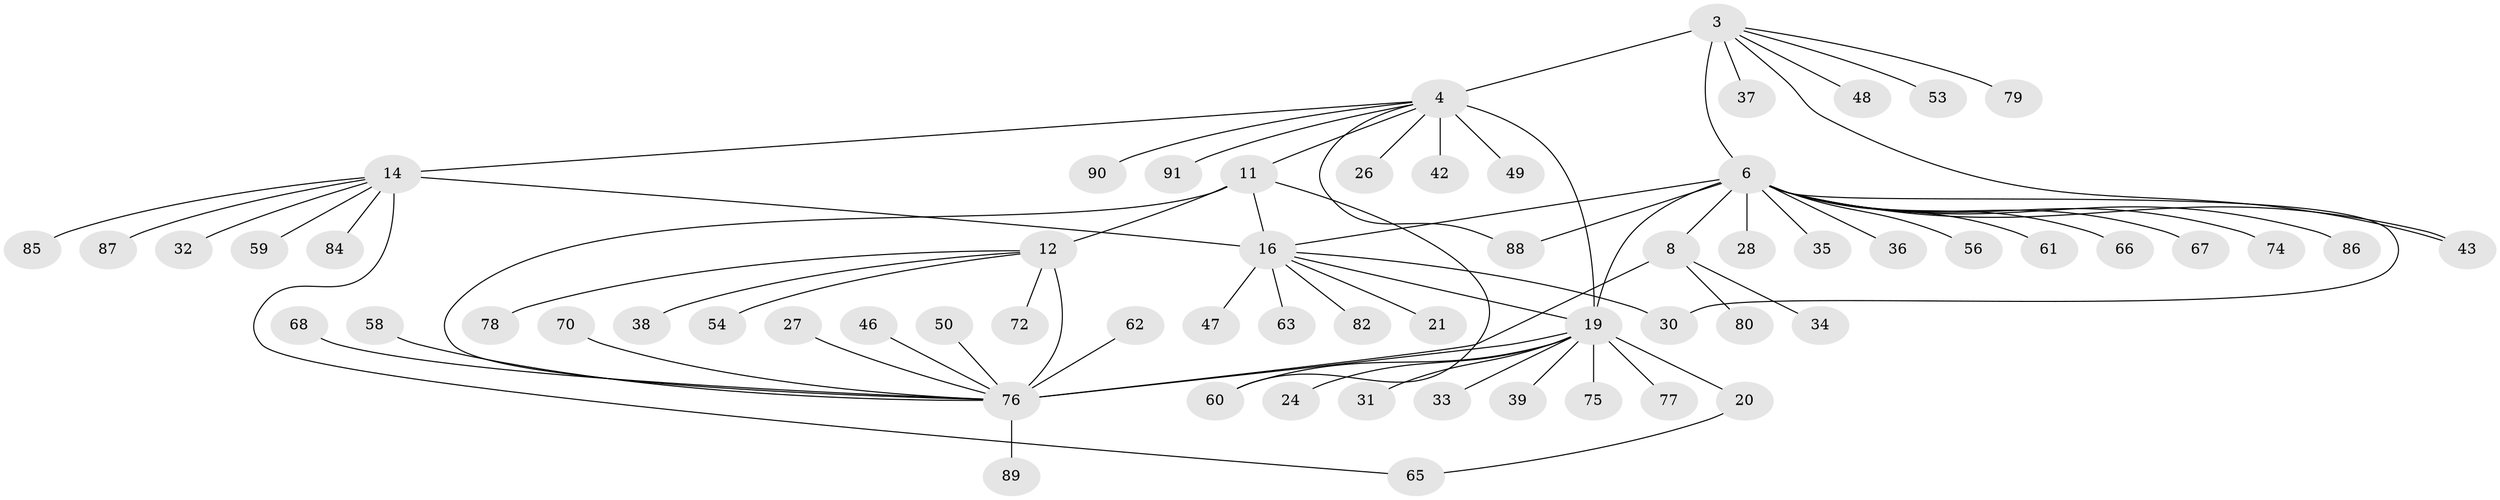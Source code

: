 // original degree distribution, {6: 0.03296703296703297, 10: 0.02197802197802198, 5: 0.06593406593406594, 8: 0.02197802197802198, 13: 0.01098901098901099, 4: 0.02197802197802198, 14: 0.01098901098901099, 7: 0.02197802197802198, 9: 0.01098901098901099, 3: 0.054945054945054944, 1: 0.5824175824175825, 2: 0.14285714285714285}
// Generated by graph-tools (version 1.1) at 2025/58/03/04/25 21:58:03]
// undirected, 63 vertices, 74 edges
graph export_dot {
graph [start="1"]
  node [color=gray90,style=filled];
  3 [super="+1"];
  4 [super="+2"];
  6 [super="+5"];
  8 [super="+7"];
  11;
  12 [super="+9"];
  14 [super="+13"];
  16 [super="+15"];
  19 [super="+17"];
  20 [super="+18"];
  21;
  24;
  26;
  27;
  28;
  30;
  31;
  32;
  33;
  34;
  35;
  36;
  37;
  38;
  39;
  42;
  43;
  46;
  47;
  48;
  49;
  50;
  53;
  54;
  56 [super="+55"];
  58;
  59;
  60;
  61;
  62;
  63;
  65;
  66 [super="+41+45"];
  67;
  68;
  70;
  72;
  74 [super="+64"];
  75;
  76 [super="+10+29"];
  77;
  78 [super="+44"];
  79;
  80 [super="+69+71"];
  82;
  84 [super="+83"];
  85;
  86 [super="+57"];
  87;
  88;
  89;
  90;
  91;
  3 -- 4 [weight=4];
  3 -- 48;
  3 -- 53;
  3 -- 79;
  3 -- 37;
  3 -- 43;
  3 -- 6;
  4 -- 11;
  4 -- 91;
  4 -- 90;
  4 -- 42;
  4 -- 14;
  4 -- 49;
  4 -- 19;
  4 -- 88;
  4 -- 26;
  6 -- 8 [weight=4];
  6 -- 28;
  6 -- 30;
  6 -- 36;
  6 -- 43;
  6 -- 61;
  6 -- 67;
  6 -- 88;
  6 -- 16;
  6 -- 35;
  6 -- 19;
  6 -- 66;
  6 -- 56;
  6 -- 86;
  6 -- 74;
  8 -- 34;
  8 -- 76;
  8 -- 80;
  11 -- 12 [weight=2];
  11 -- 16;
  11 -- 60;
  11 -- 76;
  12 -- 38;
  12 -- 54;
  12 -- 72;
  12 -- 76 [weight=2];
  12 -- 78;
  14 -- 16 [weight=4];
  14 -- 32;
  14 -- 87;
  14 -- 65;
  14 -- 85;
  14 -- 59;
  14 -- 84;
  16 -- 30;
  16 -- 47;
  16 -- 82;
  16 -- 19;
  16 -- 21;
  16 -- 63;
  19 -- 20 [weight=4];
  19 -- 33;
  19 -- 75;
  19 -- 76 [weight=3];
  19 -- 39;
  19 -- 77;
  19 -- 24;
  19 -- 60;
  19 -- 31;
  20 -- 65;
  27 -- 76;
  46 -- 76;
  50 -- 76;
  58 -- 76;
  62 -- 76;
  68 -- 76;
  70 -- 76;
  76 -- 89;
}
